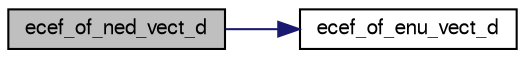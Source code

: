 digraph "ecef_of_ned_vect_d"
{
  edge [fontname="FreeSans",fontsize="10",labelfontname="FreeSans",labelfontsize="10"];
  node [fontname="FreeSans",fontsize="10",shape=record];
  rankdir="LR";
  Node1 [label="ecef_of_ned_vect_d",height=0.2,width=0.4,color="black", fillcolor="grey75", style="filled", fontcolor="black"];
  Node1 -> Node2 [color="midnightblue",fontsize="10",style="solid",fontname="FreeSans"];
  Node2 [label="ecef_of_enu_vect_d",height=0.2,width=0.4,color="black", fillcolor="white", style="filled",URL="$group__math__geodetic__double.html#ga644b27430bffd0fb63acdd313dcd78bd"];
}
